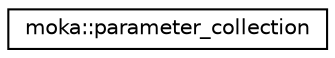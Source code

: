 digraph "Graphical Class Hierarchy"
{
 // LATEX_PDF_SIZE
  edge [fontname="Helvetica",fontsize="10",labelfontname="Helvetica",labelfontsize="10"];
  node [fontname="Helvetica",fontsize="10",shape=record];
  rankdir="LR";
  Node0 [label="moka::parameter_collection",height=0.2,width=0.4,color="black", fillcolor="white", style="filled",URL="$classmoka_1_1parameter__collection.html",tooltip="A collection of material parameters."];
}
